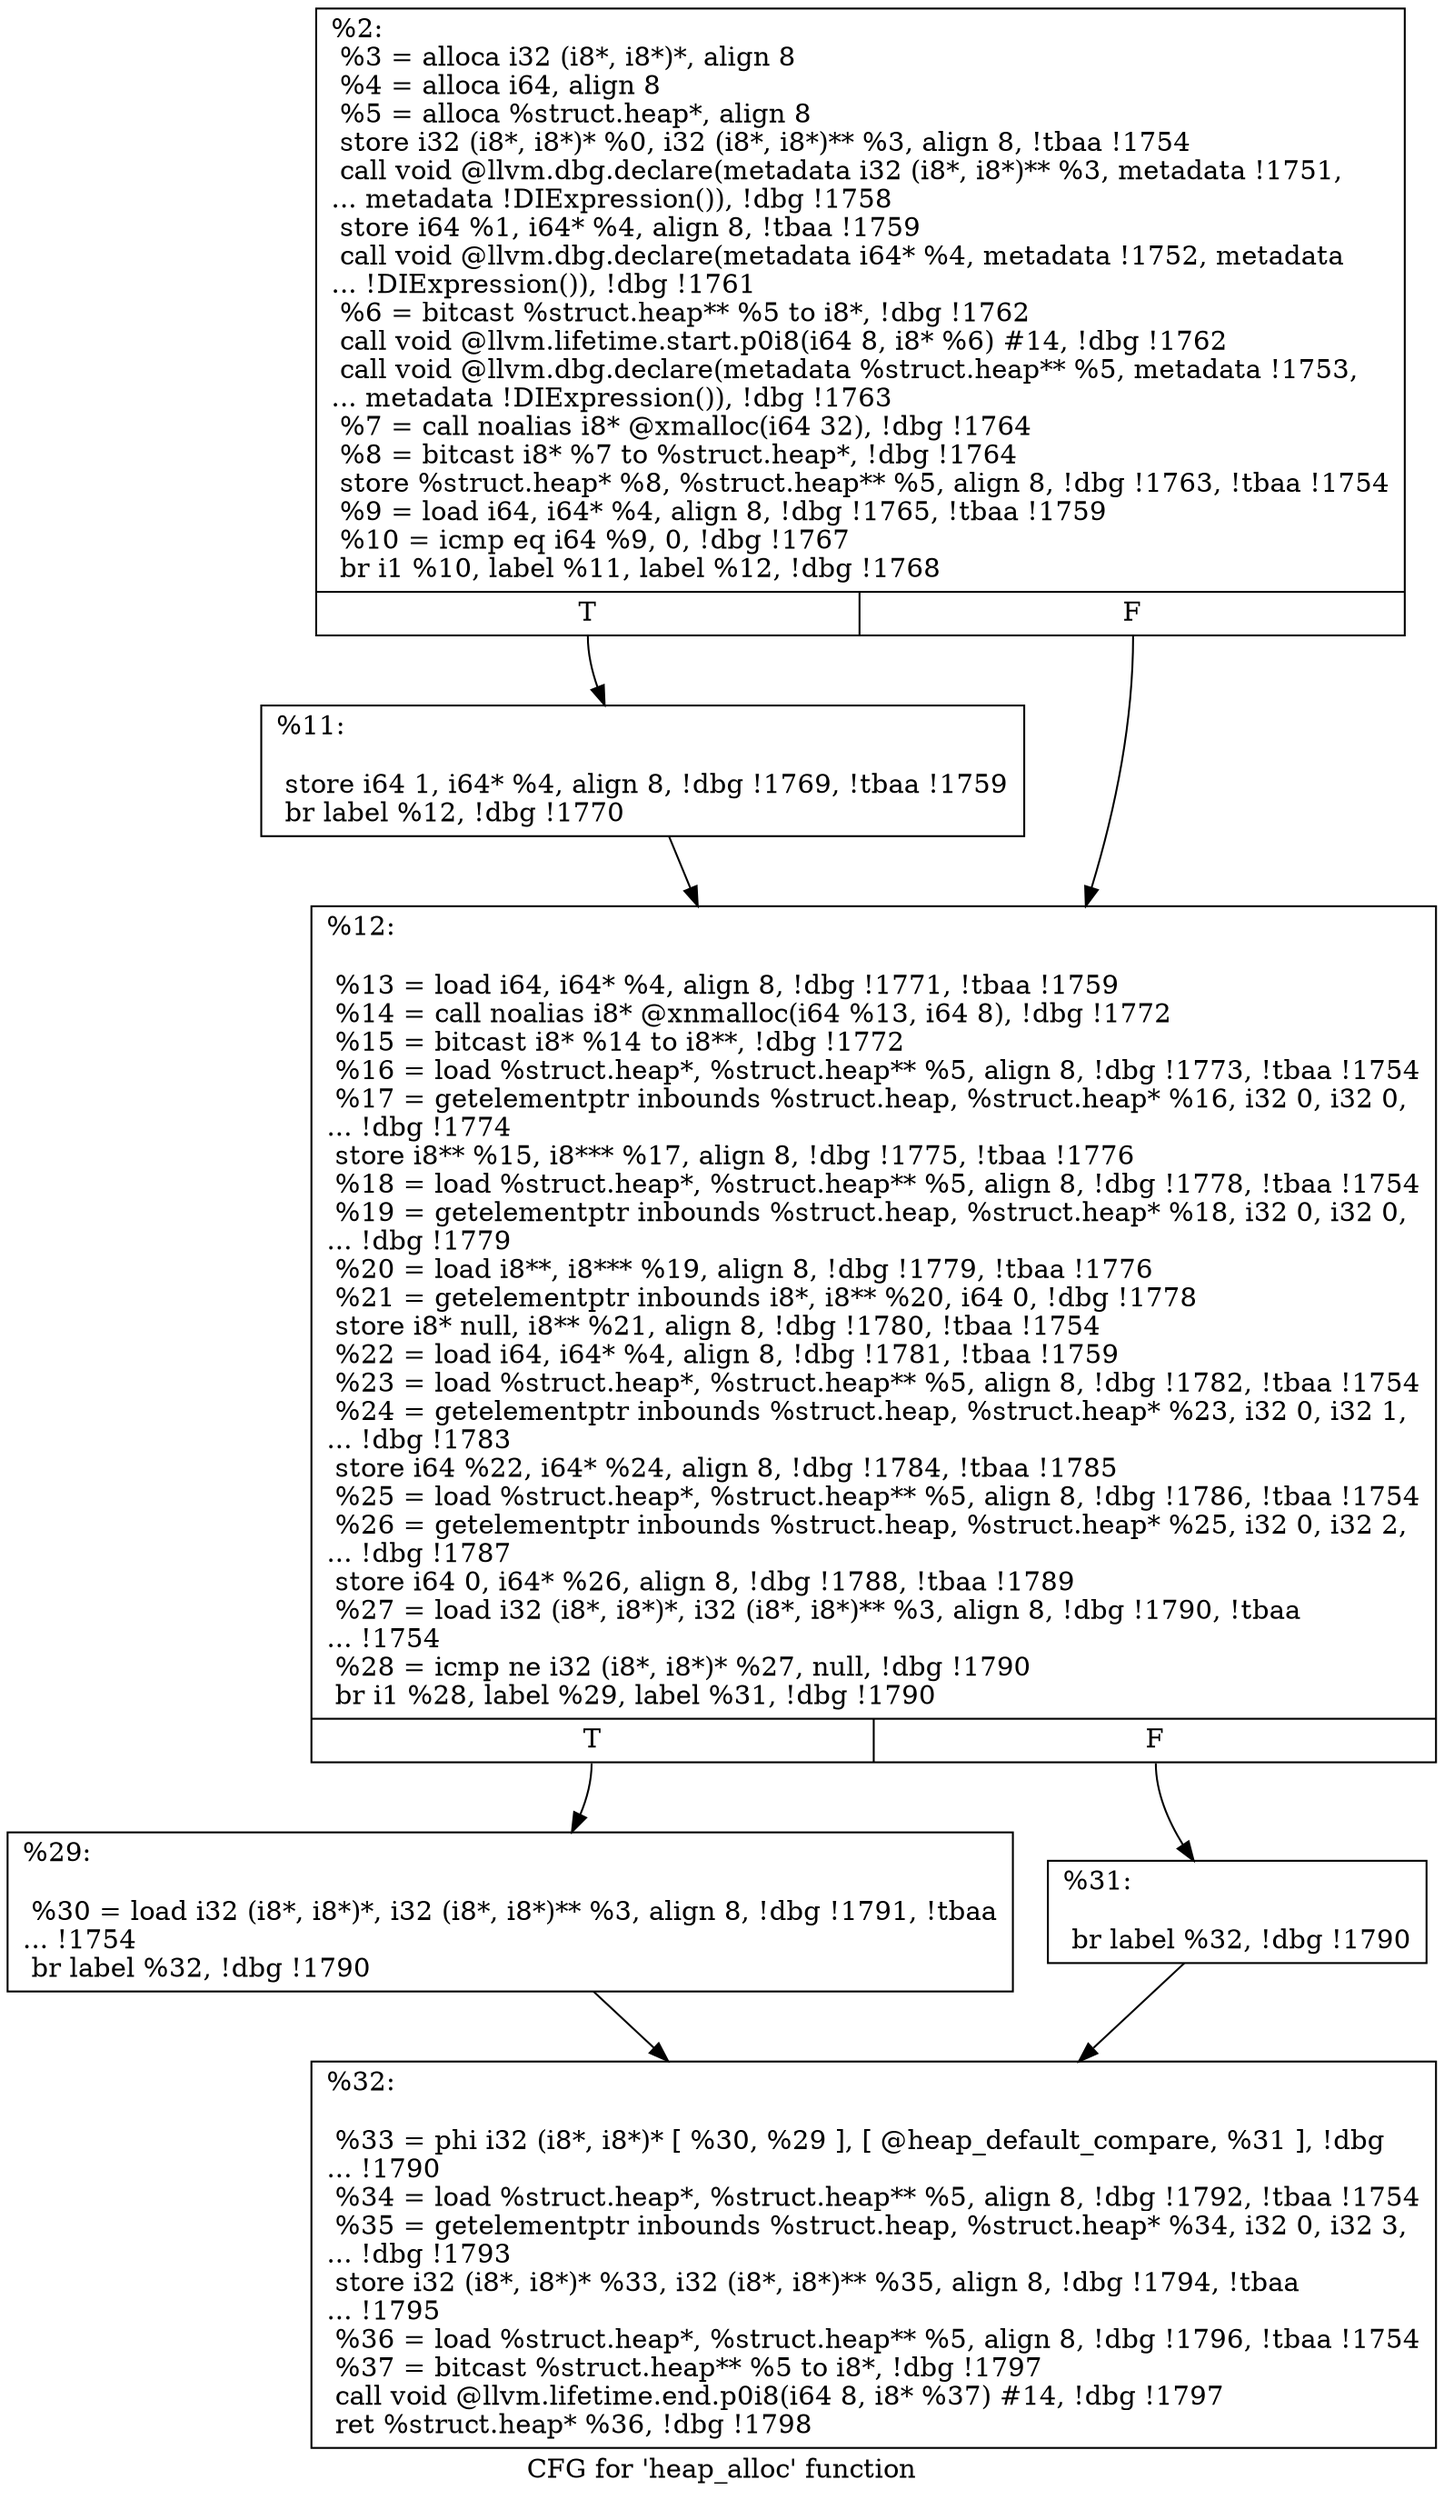 digraph "CFG for 'heap_alloc' function" {
	label="CFG for 'heap_alloc' function";

	Node0x215b5a0 [shape=record,label="{%2:\l  %3 = alloca i32 (i8*, i8*)*, align 8\l  %4 = alloca i64, align 8\l  %5 = alloca %struct.heap*, align 8\l  store i32 (i8*, i8*)* %0, i32 (i8*, i8*)** %3, align 8, !tbaa !1754\l  call void @llvm.dbg.declare(metadata i32 (i8*, i8*)** %3, metadata !1751,\l... metadata !DIExpression()), !dbg !1758\l  store i64 %1, i64* %4, align 8, !tbaa !1759\l  call void @llvm.dbg.declare(metadata i64* %4, metadata !1752, metadata\l... !DIExpression()), !dbg !1761\l  %6 = bitcast %struct.heap** %5 to i8*, !dbg !1762\l  call void @llvm.lifetime.start.p0i8(i64 8, i8* %6) #14, !dbg !1762\l  call void @llvm.dbg.declare(metadata %struct.heap** %5, metadata !1753,\l... metadata !DIExpression()), !dbg !1763\l  %7 = call noalias i8* @xmalloc(i64 32), !dbg !1764\l  %8 = bitcast i8* %7 to %struct.heap*, !dbg !1764\l  store %struct.heap* %8, %struct.heap** %5, align 8, !dbg !1763, !tbaa !1754\l  %9 = load i64, i64* %4, align 8, !dbg !1765, !tbaa !1759\l  %10 = icmp eq i64 %9, 0, !dbg !1767\l  br i1 %10, label %11, label %12, !dbg !1768\l|{<s0>T|<s1>F}}"];
	Node0x215b5a0:s0 -> Node0x215b690;
	Node0x215b5a0:s1 -> Node0x215b6e0;
	Node0x215b690 [shape=record,label="{%11:\l\l  store i64 1, i64* %4, align 8, !dbg !1769, !tbaa !1759\l  br label %12, !dbg !1770\l}"];
	Node0x215b690 -> Node0x215b6e0;
	Node0x215b6e0 [shape=record,label="{%12:\l\l  %13 = load i64, i64* %4, align 8, !dbg !1771, !tbaa !1759\l  %14 = call noalias i8* @xnmalloc(i64 %13, i64 8), !dbg !1772\l  %15 = bitcast i8* %14 to i8**, !dbg !1772\l  %16 = load %struct.heap*, %struct.heap** %5, align 8, !dbg !1773, !tbaa !1754\l  %17 = getelementptr inbounds %struct.heap, %struct.heap* %16, i32 0, i32 0,\l... !dbg !1774\l  store i8** %15, i8*** %17, align 8, !dbg !1775, !tbaa !1776\l  %18 = load %struct.heap*, %struct.heap** %5, align 8, !dbg !1778, !tbaa !1754\l  %19 = getelementptr inbounds %struct.heap, %struct.heap* %18, i32 0, i32 0,\l... !dbg !1779\l  %20 = load i8**, i8*** %19, align 8, !dbg !1779, !tbaa !1776\l  %21 = getelementptr inbounds i8*, i8** %20, i64 0, !dbg !1778\l  store i8* null, i8** %21, align 8, !dbg !1780, !tbaa !1754\l  %22 = load i64, i64* %4, align 8, !dbg !1781, !tbaa !1759\l  %23 = load %struct.heap*, %struct.heap** %5, align 8, !dbg !1782, !tbaa !1754\l  %24 = getelementptr inbounds %struct.heap, %struct.heap* %23, i32 0, i32 1,\l... !dbg !1783\l  store i64 %22, i64* %24, align 8, !dbg !1784, !tbaa !1785\l  %25 = load %struct.heap*, %struct.heap** %5, align 8, !dbg !1786, !tbaa !1754\l  %26 = getelementptr inbounds %struct.heap, %struct.heap* %25, i32 0, i32 2,\l... !dbg !1787\l  store i64 0, i64* %26, align 8, !dbg !1788, !tbaa !1789\l  %27 = load i32 (i8*, i8*)*, i32 (i8*, i8*)** %3, align 8, !dbg !1790, !tbaa\l... !1754\l  %28 = icmp ne i32 (i8*, i8*)* %27, null, !dbg !1790\l  br i1 %28, label %29, label %31, !dbg !1790\l|{<s0>T|<s1>F}}"];
	Node0x215b6e0:s0 -> Node0x215b730;
	Node0x215b6e0:s1 -> Node0x215b780;
	Node0x215b730 [shape=record,label="{%29:\l\l  %30 = load i32 (i8*, i8*)*, i32 (i8*, i8*)** %3, align 8, !dbg !1791, !tbaa\l... !1754\l  br label %32, !dbg !1790\l}"];
	Node0x215b730 -> Node0x215b7d0;
	Node0x215b780 [shape=record,label="{%31:\l\l  br label %32, !dbg !1790\l}"];
	Node0x215b780 -> Node0x215b7d0;
	Node0x215b7d0 [shape=record,label="{%32:\l\l  %33 = phi i32 (i8*, i8*)* [ %30, %29 ], [ @heap_default_compare, %31 ], !dbg\l... !1790\l  %34 = load %struct.heap*, %struct.heap** %5, align 8, !dbg !1792, !tbaa !1754\l  %35 = getelementptr inbounds %struct.heap, %struct.heap* %34, i32 0, i32 3,\l... !dbg !1793\l  store i32 (i8*, i8*)* %33, i32 (i8*, i8*)** %35, align 8, !dbg !1794, !tbaa\l... !1795\l  %36 = load %struct.heap*, %struct.heap** %5, align 8, !dbg !1796, !tbaa !1754\l  %37 = bitcast %struct.heap** %5 to i8*, !dbg !1797\l  call void @llvm.lifetime.end.p0i8(i64 8, i8* %37) #14, !dbg !1797\l  ret %struct.heap* %36, !dbg !1798\l}"];
}
